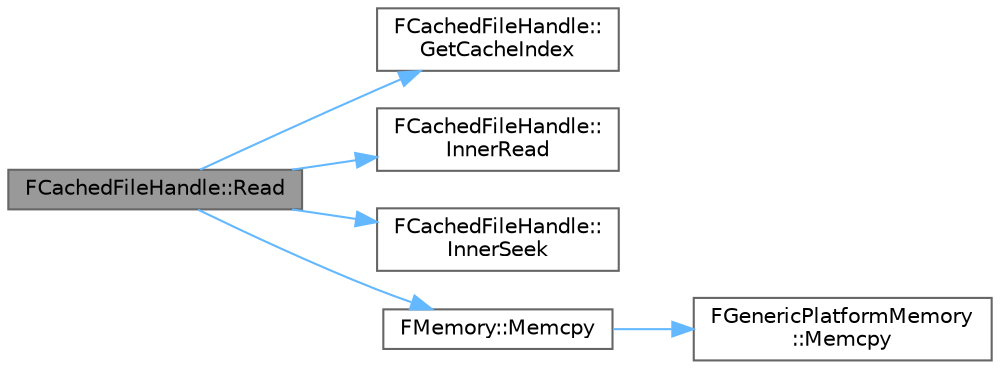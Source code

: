 digraph "FCachedFileHandle::Read"
{
 // INTERACTIVE_SVG=YES
 // LATEX_PDF_SIZE
  bgcolor="transparent";
  edge [fontname=Helvetica,fontsize=10,labelfontname=Helvetica,labelfontsize=10];
  node [fontname=Helvetica,fontsize=10,shape=box,height=0.2,width=0.4];
  rankdir="LR";
  Node1 [id="Node000001",label="FCachedFileHandle::Read",height=0.2,width=0.4,color="gray40", fillcolor="grey60", style="filled", fontcolor="black",tooltip="Read bytes from the file."];
  Node1 -> Node2 [id="edge1_Node000001_Node000002",color="steelblue1",style="solid",tooltip=" "];
  Node2 [id="Node000002",label="FCachedFileHandle::\lGetCacheIndex",height=0.2,width=0.4,color="grey40", fillcolor="white", style="filled",URL="$d3/d7b/classFCachedFileHandle.html#aac4ef9123fecaf05553188b7bb1dd287",tooltip=" "];
  Node1 -> Node3 [id="edge2_Node000001_Node000003",color="steelblue1",style="solid",tooltip=" "];
  Node3 [id="Node000003",label="FCachedFileHandle::\lInnerRead",height=0.2,width=0.4,color="grey40", fillcolor="white", style="filled",URL="$d3/d7b/classFCachedFileHandle.html#a0b2c9e6f192d1e04282ed6c5072b9fdc",tooltip=" "];
  Node1 -> Node4 [id="edge3_Node000001_Node000004",color="steelblue1",style="solid",tooltip=" "];
  Node4 [id="Node000004",label="FCachedFileHandle::\lInnerSeek",height=0.2,width=0.4,color="grey40", fillcolor="white", style="filled",URL="$d3/d7b/classFCachedFileHandle.html#add38646d573e5c787814908ed2eed392",tooltip=" "];
  Node1 -> Node5 [id="edge4_Node000001_Node000005",color="steelblue1",style="solid",tooltip=" "];
  Node5 [id="Node000005",label="FMemory::Memcpy",height=0.2,width=0.4,color="grey40", fillcolor="white", style="filled",URL="$de/d4a/structFMemory.html#af5c0a2f1987809876d6d72269851e89c",tooltip=" "];
  Node5 -> Node6 [id="edge5_Node000005_Node000006",color="steelblue1",style="solid",tooltip=" "];
  Node6 [id="Node000006",label="FGenericPlatformMemory\l::Memcpy",height=0.2,width=0.4,color="grey40", fillcolor="white", style="filled",URL="$d3/dfd/structFGenericPlatformMemory.html#a13ca9511967a7af8d1c2c3beab1208e2",tooltip=" "];
}
